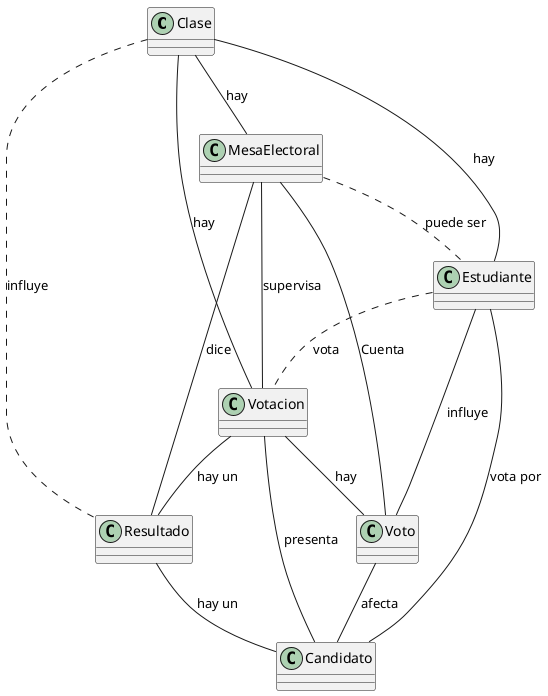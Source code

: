 @startuml

class Clase {
  
}

class Votacion {

}

class Resultado {
}

class Estudiante {

}

class Candidato {
  
}

class Voto {
}

class MesaElectoral{

}

Clase -- Votacion : "hay"
Clase -- MesaElectoral : "hay"
MesaElectoral --Votacion:"supervisa"
MesaElectoral -- Voto:"Cuenta"
MesaElectoral -- Resultado:"dice"
MesaElectoral .. Estudiante: "puede ser"
Votacion -- Candidato :"presenta"
Votacion -- Voto:"hay"
Votacion -- Resultado:"hay un"
Resultado -- Candidato:"hay un"
Estudiante -- Voto:"influye"
Voto -- Candidato:"afecta"
Estudiante -- Candidato:"vota por"
Clase .. Resultado:"influye"
Clase--Estudiante:"hay"
Estudiante..Votacion:"vota"

@enduml
